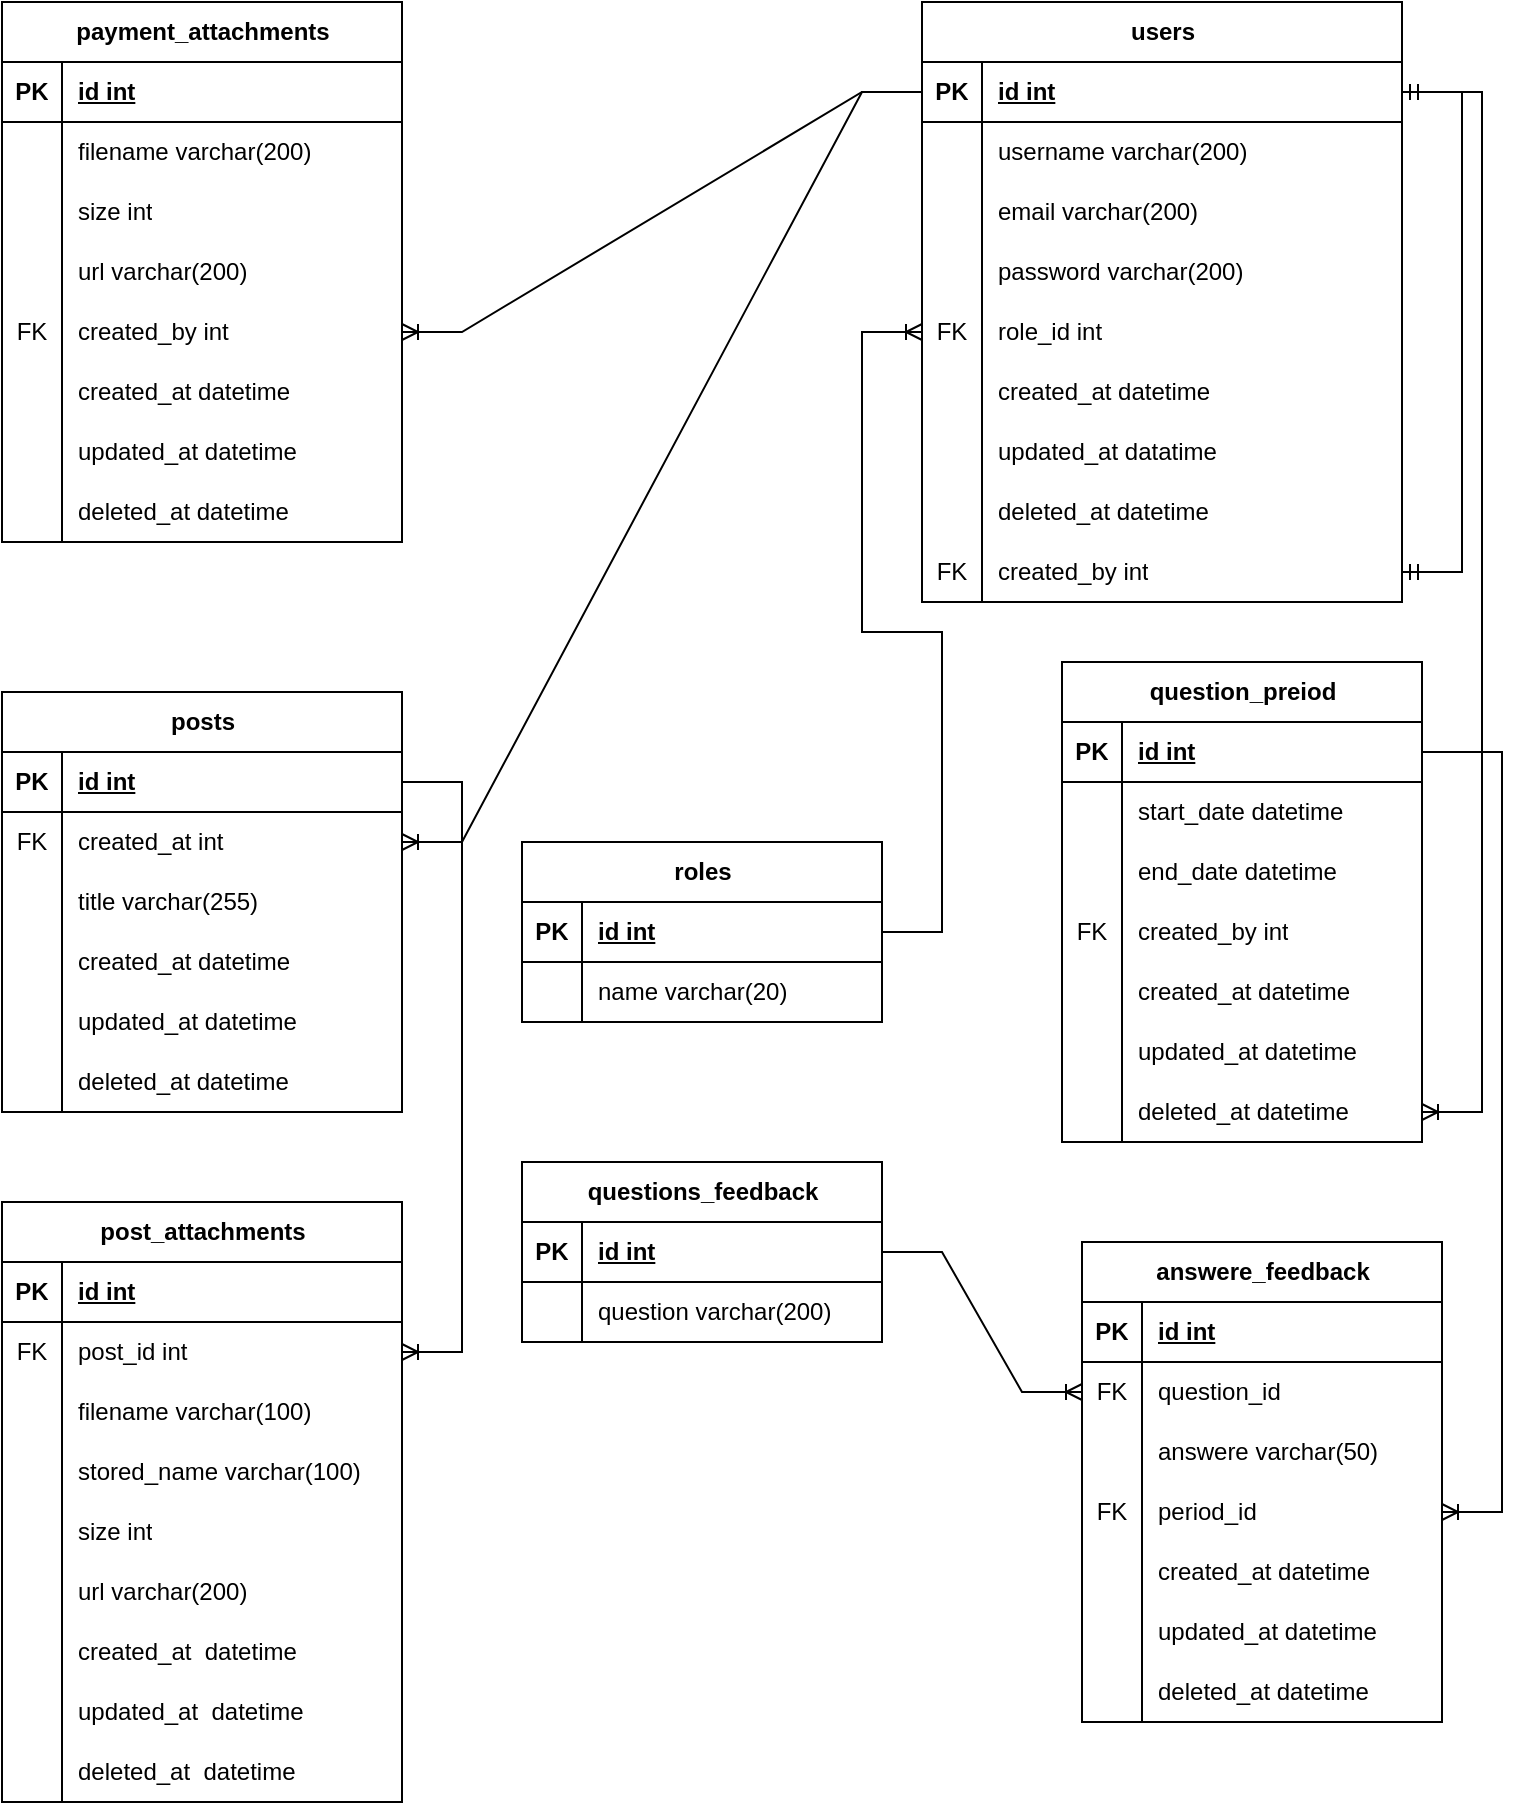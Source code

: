 <mxfile version="25.0.3">
  <diagram name="Page-1" id="FQ5EhRIwsLzQkJ-MNyWD">
    <mxGraphModel dx="1687" dy="973" grid="1" gridSize="10" guides="1" tooltips="1" connect="1" arrows="1" fold="1" page="1" pageScale="1" pageWidth="850" pageHeight="1100" math="0" shadow="0">
      <root>
        <mxCell id="0" />
        <mxCell id="1" parent="0" />
        <mxCell id="GuLS6aVp42RUinQGzhEC-1" value="users" style="shape=table;startSize=30;container=1;collapsible=1;childLayout=tableLayout;fixedRows=1;rowLines=0;fontStyle=1;align=center;resizeLast=1;html=1;" parent="1" vertex="1">
          <mxGeometry x="530" y="40" width="240" height="300" as="geometry" />
        </mxCell>
        <mxCell id="GuLS6aVp42RUinQGzhEC-2" value="" style="shape=tableRow;horizontal=0;startSize=0;swimlaneHead=0;swimlaneBody=0;fillColor=none;collapsible=0;dropTarget=0;points=[[0,0.5],[1,0.5]];portConstraint=eastwest;top=0;left=0;right=0;bottom=1;" parent="GuLS6aVp42RUinQGzhEC-1" vertex="1">
          <mxGeometry y="30" width="240" height="30" as="geometry" />
        </mxCell>
        <mxCell id="GuLS6aVp42RUinQGzhEC-3" value="PK" style="shape=partialRectangle;connectable=0;fillColor=none;top=0;left=0;bottom=0;right=0;fontStyle=1;overflow=hidden;whiteSpace=wrap;html=1;" parent="GuLS6aVp42RUinQGzhEC-2" vertex="1">
          <mxGeometry width="30" height="30" as="geometry">
            <mxRectangle width="30" height="30" as="alternateBounds" />
          </mxGeometry>
        </mxCell>
        <mxCell id="GuLS6aVp42RUinQGzhEC-4" value="id int" style="shape=partialRectangle;connectable=0;fillColor=none;top=0;left=0;bottom=0;right=0;align=left;spacingLeft=6;fontStyle=5;overflow=hidden;whiteSpace=wrap;html=1;" parent="GuLS6aVp42RUinQGzhEC-2" vertex="1">
          <mxGeometry x="30" width="210" height="30" as="geometry">
            <mxRectangle width="210" height="30" as="alternateBounds" />
          </mxGeometry>
        </mxCell>
        <mxCell id="GuLS6aVp42RUinQGzhEC-5" value="" style="shape=tableRow;horizontal=0;startSize=0;swimlaneHead=0;swimlaneBody=0;fillColor=none;collapsible=0;dropTarget=0;points=[[0,0.5],[1,0.5]];portConstraint=eastwest;top=0;left=0;right=0;bottom=0;" parent="GuLS6aVp42RUinQGzhEC-1" vertex="1">
          <mxGeometry y="60" width="240" height="30" as="geometry" />
        </mxCell>
        <mxCell id="GuLS6aVp42RUinQGzhEC-6" value="" style="shape=partialRectangle;connectable=0;fillColor=none;top=0;left=0;bottom=0;right=0;editable=1;overflow=hidden;whiteSpace=wrap;html=1;" parent="GuLS6aVp42RUinQGzhEC-5" vertex="1">
          <mxGeometry width="30" height="30" as="geometry">
            <mxRectangle width="30" height="30" as="alternateBounds" />
          </mxGeometry>
        </mxCell>
        <mxCell id="GuLS6aVp42RUinQGzhEC-7" value="username varchar(200)" style="shape=partialRectangle;connectable=0;fillColor=none;top=0;left=0;bottom=0;right=0;align=left;spacingLeft=6;overflow=hidden;whiteSpace=wrap;html=1;" parent="GuLS6aVp42RUinQGzhEC-5" vertex="1">
          <mxGeometry x="30" width="210" height="30" as="geometry">
            <mxRectangle width="210" height="30" as="alternateBounds" />
          </mxGeometry>
        </mxCell>
        <mxCell id="GuLS6aVp42RUinQGzhEC-8" value="" style="shape=tableRow;horizontal=0;startSize=0;swimlaneHead=0;swimlaneBody=0;fillColor=none;collapsible=0;dropTarget=0;points=[[0,0.5],[1,0.5]];portConstraint=eastwest;top=0;left=0;right=0;bottom=0;" parent="GuLS6aVp42RUinQGzhEC-1" vertex="1">
          <mxGeometry y="90" width="240" height="30" as="geometry" />
        </mxCell>
        <mxCell id="GuLS6aVp42RUinQGzhEC-9" value="" style="shape=partialRectangle;connectable=0;fillColor=none;top=0;left=0;bottom=0;right=0;editable=1;overflow=hidden;whiteSpace=wrap;html=1;" parent="GuLS6aVp42RUinQGzhEC-8" vertex="1">
          <mxGeometry width="30" height="30" as="geometry">
            <mxRectangle width="30" height="30" as="alternateBounds" />
          </mxGeometry>
        </mxCell>
        <mxCell id="GuLS6aVp42RUinQGzhEC-10" value="email varchar(200)" style="shape=partialRectangle;connectable=0;fillColor=none;top=0;left=0;bottom=0;right=0;align=left;spacingLeft=6;overflow=hidden;whiteSpace=wrap;html=1;" parent="GuLS6aVp42RUinQGzhEC-8" vertex="1">
          <mxGeometry x="30" width="210" height="30" as="geometry">
            <mxRectangle width="210" height="30" as="alternateBounds" />
          </mxGeometry>
        </mxCell>
        <mxCell id="GuLS6aVp42RUinQGzhEC-11" value="" style="shape=tableRow;horizontal=0;startSize=0;swimlaneHead=0;swimlaneBody=0;fillColor=none;collapsible=0;dropTarget=0;points=[[0,0.5],[1,0.5]];portConstraint=eastwest;top=0;left=0;right=0;bottom=0;" parent="GuLS6aVp42RUinQGzhEC-1" vertex="1">
          <mxGeometry y="120" width="240" height="30" as="geometry" />
        </mxCell>
        <mxCell id="GuLS6aVp42RUinQGzhEC-12" value="" style="shape=partialRectangle;connectable=0;fillColor=none;top=0;left=0;bottom=0;right=0;editable=1;overflow=hidden;whiteSpace=wrap;html=1;" parent="GuLS6aVp42RUinQGzhEC-11" vertex="1">
          <mxGeometry width="30" height="30" as="geometry">
            <mxRectangle width="30" height="30" as="alternateBounds" />
          </mxGeometry>
        </mxCell>
        <mxCell id="GuLS6aVp42RUinQGzhEC-13" value="password varchar(200)" style="shape=partialRectangle;connectable=0;fillColor=none;top=0;left=0;bottom=0;right=0;align=left;spacingLeft=6;overflow=hidden;whiteSpace=wrap;html=1;" parent="GuLS6aVp42RUinQGzhEC-11" vertex="1">
          <mxGeometry x="30" width="210" height="30" as="geometry">
            <mxRectangle width="210" height="30" as="alternateBounds" />
          </mxGeometry>
        </mxCell>
        <mxCell id="GuLS6aVp42RUinQGzhEC-14" value="" style="shape=tableRow;horizontal=0;startSize=0;swimlaneHead=0;swimlaneBody=0;fillColor=none;collapsible=0;dropTarget=0;points=[[0,0.5],[1,0.5]];portConstraint=eastwest;top=0;left=0;right=0;bottom=0;" parent="GuLS6aVp42RUinQGzhEC-1" vertex="1">
          <mxGeometry y="150" width="240" height="30" as="geometry" />
        </mxCell>
        <mxCell id="GuLS6aVp42RUinQGzhEC-15" value="FK" style="shape=partialRectangle;connectable=0;fillColor=none;top=0;left=0;bottom=0;right=0;editable=1;overflow=hidden;whiteSpace=wrap;html=1;" parent="GuLS6aVp42RUinQGzhEC-14" vertex="1">
          <mxGeometry width="30" height="30" as="geometry">
            <mxRectangle width="30" height="30" as="alternateBounds" />
          </mxGeometry>
        </mxCell>
        <mxCell id="GuLS6aVp42RUinQGzhEC-16" value="role_id int" style="shape=partialRectangle;connectable=0;fillColor=none;top=0;left=0;bottom=0;right=0;align=left;spacingLeft=6;overflow=hidden;whiteSpace=wrap;html=1;" parent="GuLS6aVp42RUinQGzhEC-14" vertex="1">
          <mxGeometry x="30" width="210" height="30" as="geometry">
            <mxRectangle width="210" height="30" as="alternateBounds" />
          </mxGeometry>
        </mxCell>
        <mxCell id="GuLS6aVp42RUinQGzhEC-17" value="" style="shape=tableRow;horizontal=0;startSize=0;swimlaneHead=0;swimlaneBody=0;fillColor=none;collapsible=0;dropTarget=0;points=[[0,0.5],[1,0.5]];portConstraint=eastwest;top=0;left=0;right=0;bottom=0;" parent="GuLS6aVp42RUinQGzhEC-1" vertex="1">
          <mxGeometry y="180" width="240" height="30" as="geometry" />
        </mxCell>
        <mxCell id="GuLS6aVp42RUinQGzhEC-18" value="" style="shape=partialRectangle;connectable=0;fillColor=none;top=0;left=0;bottom=0;right=0;editable=1;overflow=hidden;whiteSpace=wrap;html=1;" parent="GuLS6aVp42RUinQGzhEC-17" vertex="1">
          <mxGeometry width="30" height="30" as="geometry">
            <mxRectangle width="30" height="30" as="alternateBounds" />
          </mxGeometry>
        </mxCell>
        <mxCell id="GuLS6aVp42RUinQGzhEC-19" value="created_at datetime" style="shape=partialRectangle;connectable=0;fillColor=none;top=0;left=0;bottom=0;right=0;align=left;spacingLeft=6;overflow=hidden;whiteSpace=wrap;html=1;" parent="GuLS6aVp42RUinQGzhEC-17" vertex="1">
          <mxGeometry x="30" width="210" height="30" as="geometry">
            <mxRectangle width="210" height="30" as="alternateBounds" />
          </mxGeometry>
        </mxCell>
        <mxCell id="GuLS6aVp42RUinQGzhEC-20" value="" style="shape=tableRow;horizontal=0;startSize=0;swimlaneHead=0;swimlaneBody=0;fillColor=none;collapsible=0;dropTarget=0;points=[[0,0.5],[1,0.5]];portConstraint=eastwest;top=0;left=0;right=0;bottom=0;" parent="GuLS6aVp42RUinQGzhEC-1" vertex="1">
          <mxGeometry y="210" width="240" height="30" as="geometry" />
        </mxCell>
        <mxCell id="GuLS6aVp42RUinQGzhEC-21" value="" style="shape=partialRectangle;connectable=0;fillColor=none;top=0;left=0;bottom=0;right=0;editable=1;overflow=hidden;whiteSpace=wrap;html=1;" parent="GuLS6aVp42RUinQGzhEC-20" vertex="1">
          <mxGeometry width="30" height="30" as="geometry">
            <mxRectangle width="30" height="30" as="alternateBounds" />
          </mxGeometry>
        </mxCell>
        <mxCell id="GuLS6aVp42RUinQGzhEC-22" value="updated_at datatime" style="shape=partialRectangle;connectable=0;fillColor=none;top=0;left=0;bottom=0;right=0;align=left;spacingLeft=6;overflow=hidden;whiteSpace=wrap;html=1;" parent="GuLS6aVp42RUinQGzhEC-20" vertex="1">
          <mxGeometry x="30" width="210" height="30" as="geometry">
            <mxRectangle width="210" height="30" as="alternateBounds" />
          </mxGeometry>
        </mxCell>
        <mxCell id="GuLS6aVp42RUinQGzhEC-23" value="" style="shape=tableRow;horizontal=0;startSize=0;swimlaneHead=0;swimlaneBody=0;fillColor=none;collapsible=0;dropTarget=0;points=[[0,0.5],[1,0.5]];portConstraint=eastwest;top=0;left=0;right=0;bottom=0;" parent="GuLS6aVp42RUinQGzhEC-1" vertex="1">
          <mxGeometry y="240" width="240" height="30" as="geometry" />
        </mxCell>
        <mxCell id="GuLS6aVp42RUinQGzhEC-24" value="" style="shape=partialRectangle;connectable=0;fillColor=none;top=0;left=0;bottom=0;right=0;editable=1;overflow=hidden;whiteSpace=wrap;html=1;" parent="GuLS6aVp42RUinQGzhEC-23" vertex="1">
          <mxGeometry width="30" height="30" as="geometry">
            <mxRectangle width="30" height="30" as="alternateBounds" />
          </mxGeometry>
        </mxCell>
        <mxCell id="GuLS6aVp42RUinQGzhEC-25" value="deleted_at datetime" style="shape=partialRectangle;connectable=0;fillColor=none;top=0;left=0;bottom=0;right=0;align=left;spacingLeft=6;overflow=hidden;whiteSpace=wrap;html=1;" parent="GuLS6aVp42RUinQGzhEC-23" vertex="1">
          <mxGeometry x="30" width="210" height="30" as="geometry">
            <mxRectangle width="210" height="30" as="alternateBounds" />
          </mxGeometry>
        </mxCell>
        <mxCell id="GuLS6aVp42RUinQGzhEC-26" value="" style="shape=tableRow;horizontal=0;startSize=0;swimlaneHead=0;swimlaneBody=0;fillColor=none;collapsible=0;dropTarget=0;points=[[0,0.5],[1,0.5]];portConstraint=eastwest;top=0;left=0;right=0;bottom=0;" parent="GuLS6aVp42RUinQGzhEC-1" vertex="1">
          <mxGeometry y="270" width="240" height="30" as="geometry" />
        </mxCell>
        <mxCell id="GuLS6aVp42RUinQGzhEC-27" value="FK" style="shape=partialRectangle;connectable=0;fillColor=none;top=0;left=0;bottom=0;right=0;editable=1;overflow=hidden;whiteSpace=wrap;html=1;" parent="GuLS6aVp42RUinQGzhEC-26" vertex="1">
          <mxGeometry width="30" height="30" as="geometry">
            <mxRectangle width="30" height="30" as="alternateBounds" />
          </mxGeometry>
        </mxCell>
        <mxCell id="GuLS6aVp42RUinQGzhEC-28" value="created_by int" style="shape=partialRectangle;connectable=0;fillColor=none;top=0;left=0;bottom=0;right=0;align=left;spacingLeft=6;overflow=hidden;whiteSpace=wrap;html=1;" parent="GuLS6aVp42RUinQGzhEC-26" vertex="1">
          <mxGeometry x="30" width="210" height="30" as="geometry">
            <mxRectangle width="210" height="30" as="alternateBounds" />
          </mxGeometry>
        </mxCell>
        <mxCell id="GuLS6aVp42RUinQGzhEC-29" value="" style="edgeStyle=entityRelationEdgeStyle;fontSize=12;html=1;endArrow=ERmandOne;startArrow=ERmandOne;rounded=0;" parent="GuLS6aVp42RUinQGzhEC-1" source="GuLS6aVp42RUinQGzhEC-26" target="GuLS6aVp42RUinQGzhEC-2" edge="1">
          <mxGeometry width="100" height="100" relative="1" as="geometry">
            <mxPoint x="-110" y="270" as="sourcePoint" />
            <mxPoint x="-10" y="170" as="targetPoint" />
          </mxGeometry>
        </mxCell>
        <mxCell id="GuLS6aVp42RUinQGzhEC-30" value="questions_feedback" style="shape=table;startSize=30;container=1;collapsible=1;childLayout=tableLayout;fixedRows=1;rowLines=0;fontStyle=1;align=center;resizeLast=1;html=1;" parent="1" vertex="1">
          <mxGeometry x="330" y="620" width="180" height="90" as="geometry" />
        </mxCell>
        <mxCell id="GuLS6aVp42RUinQGzhEC-31" value="" style="shape=tableRow;horizontal=0;startSize=0;swimlaneHead=0;swimlaneBody=0;fillColor=none;collapsible=0;dropTarget=0;points=[[0,0.5],[1,0.5]];portConstraint=eastwest;top=0;left=0;right=0;bottom=1;" parent="GuLS6aVp42RUinQGzhEC-30" vertex="1">
          <mxGeometry y="30" width="180" height="30" as="geometry" />
        </mxCell>
        <mxCell id="GuLS6aVp42RUinQGzhEC-32" value="PK" style="shape=partialRectangle;connectable=0;fillColor=none;top=0;left=0;bottom=0;right=0;fontStyle=1;overflow=hidden;whiteSpace=wrap;html=1;" parent="GuLS6aVp42RUinQGzhEC-31" vertex="1">
          <mxGeometry width="30" height="30" as="geometry">
            <mxRectangle width="30" height="30" as="alternateBounds" />
          </mxGeometry>
        </mxCell>
        <mxCell id="GuLS6aVp42RUinQGzhEC-33" value="id int" style="shape=partialRectangle;connectable=0;fillColor=none;top=0;left=0;bottom=0;right=0;align=left;spacingLeft=6;fontStyle=5;overflow=hidden;whiteSpace=wrap;html=1;" parent="GuLS6aVp42RUinQGzhEC-31" vertex="1">
          <mxGeometry x="30" width="150" height="30" as="geometry">
            <mxRectangle width="150" height="30" as="alternateBounds" />
          </mxGeometry>
        </mxCell>
        <mxCell id="GuLS6aVp42RUinQGzhEC-34" value="" style="shape=tableRow;horizontal=0;startSize=0;swimlaneHead=0;swimlaneBody=0;fillColor=none;collapsible=0;dropTarget=0;points=[[0,0.5],[1,0.5]];portConstraint=eastwest;top=0;left=0;right=0;bottom=0;" parent="GuLS6aVp42RUinQGzhEC-30" vertex="1">
          <mxGeometry y="60" width="180" height="30" as="geometry" />
        </mxCell>
        <mxCell id="GuLS6aVp42RUinQGzhEC-35" value="" style="shape=partialRectangle;connectable=0;fillColor=none;top=0;left=0;bottom=0;right=0;editable=1;overflow=hidden;whiteSpace=wrap;html=1;" parent="GuLS6aVp42RUinQGzhEC-34" vertex="1">
          <mxGeometry width="30" height="30" as="geometry">
            <mxRectangle width="30" height="30" as="alternateBounds" />
          </mxGeometry>
        </mxCell>
        <mxCell id="GuLS6aVp42RUinQGzhEC-36" value="question varchar(200)" style="shape=partialRectangle;connectable=0;fillColor=none;top=0;left=0;bottom=0;right=0;align=left;spacingLeft=6;overflow=hidden;whiteSpace=wrap;html=1;" parent="GuLS6aVp42RUinQGzhEC-34" vertex="1">
          <mxGeometry x="30" width="150" height="30" as="geometry">
            <mxRectangle width="150" height="30" as="alternateBounds" />
          </mxGeometry>
        </mxCell>
        <mxCell id="GuLS6aVp42RUinQGzhEC-43" value="answere_feedback" style="shape=table;startSize=30;container=1;collapsible=1;childLayout=tableLayout;fixedRows=1;rowLines=0;fontStyle=1;align=center;resizeLast=1;html=1;" parent="1" vertex="1">
          <mxGeometry x="610" y="660" width="180" height="240" as="geometry" />
        </mxCell>
        <mxCell id="GuLS6aVp42RUinQGzhEC-44" value="" style="shape=tableRow;horizontal=0;startSize=0;swimlaneHead=0;swimlaneBody=0;fillColor=none;collapsible=0;dropTarget=0;points=[[0,0.5],[1,0.5]];portConstraint=eastwest;top=0;left=0;right=0;bottom=1;" parent="GuLS6aVp42RUinQGzhEC-43" vertex="1">
          <mxGeometry y="30" width="180" height="30" as="geometry" />
        </mxCell>
        <mxCell id="GuLS6aVp42RUinQGzhEC-45" value="PK" style="shape=partialRectangle;connectable=0;fillColor=none;top=0;left=0;bottom=0;right=0;fontStyle=1;overflow=hidden;whiteSpace=wrap;html=1;" parent="GuLS6aVp42RUinQGzhEC-44" vertex="1">
          <mxGeometry width="30" height="30" as="geometry">
            <mxRectangle width="30" height="30" as="alternateBounds" />
          </mxGeometry>
        </mxCell>
        <mxCell id="GuLS6aVp42RUinQGzhEC-46" value="id int" style="shape=partialRectangle;connectable=0;fillColor=none;top=0;left=0;bottom=0;right=0;align=left;spacingLeft=6;fontStyle=5;overflow=hidden;whiteSpace=wrap;html=1;" parent="GuLS6aVp42RUinQGzhEC-44" vertex="1">
          <mxGeometry x="30" width="150" height="30" as="geometry">
            <mxRectangle width="150" height="30" as="alternateBounds" />
          </mxGeometry>
        </mxCell>
        <mxCell id="GuLS6aVp42RUinQGzhEC-47" value="" style="shape=tableRow;horizontal=0;startSize=0;swimlaneHead=0;swimlaneBody=0;fillColor=none;collapsible=0;dropTarget=0;points=[[0,0.5],[1,0.5]];portConstraint=eastwest;top=0;left=0;right=0;bottom=0;" parent="GuLS6aVp42RUinQGzhEC-43" vertex="1">
          <mxGeometry y="60" width="180" height="30" as="geometry" />
        </mxCell>
        <mxCell id="GuLS6aVp42RUinQGzhEC-48" value="FK" style="shape=partialRectangle;connectable=0;fillColor=none;top=0;left=0;bottom=0;right=0;editable=1;overflow=hidden;whiteSpace=wrap;html=1;" parent="GuLS6aVp42RUinQGzhEC-47" vertex="1">
          <mxGeometry width="30" height="30" as="geometry">
            <mxRectangle width="30" height="30" as="alternateBounds" />
          </mxGeometry>
        </mxCell>
        <mxCell id="GuLS6aVp42RUinQGzhEC-49" value="question_id" style="shape=partialRectangle;connectable=0;fillColor=none;top=0;left=0;bottom=0;right=0;align=left;spacingLeft=6;overflow=hidden;whiteSpace=wrap;html=1;" parent="GuLS6aVp42RUinQGzhEC-47" vertex="1">
          <mxGeometry x="30" width="150" height="30" as="geometry">
            <mxRectangle width="150" height="30" as="alternateBounds" />
          </mxGeometry>
        </mxCell>
        <mxCell id="GuLS6aVp42RUinQGzhEC-50" value="" style="shape=tableRow;horizontal=0;startSize=0;swimlaneHead=0;swimlaneBody=0;fillColor=none;collapsible=0;dropTarget=0;points=[[0,0.5],[1,0.5]];portConstraint=eastwest;top=0;left=0;right=0;bottom=0;" parent="GuLS6aVp42RUinQGzhEC-43" vertex="1">
          <mxGeometry y="90" width="180" height="30" as="geometry" />
        </mxCell>
        <mxCell id="GuLS6aVp42RUinQGzhEC-51" value="" style="shape=partialRectangle;connectable=0;fillColor=none;top=0;left=0;bottom=0;right=0;editable=1;overflow=hidden;whiteSpace=wrap;html=1;" parent="GuLS6aVp42RUinQGzhEC-50" vertex="1">
          <mxGeometry width="30" height="30" as="geometry">
            <mxRectangle width="30" height="30" as="alternateBounds" />
          </mxGeometry>
        </mxCell>
        <mxCell id="GuLS6aVp42RUinQGzhEC-52" value="answere varchar(50)" style="shape=partialRectangle;connectable=0;fillColor=none;top=0;left=0;bottom=0;right=0;align=left;spacingLeft=6;overflow=hidden;whiteSpace=wrap;html=1;" parent="GuLS6aVp42RUinQGzhEC-50" vertex="1">
          <mxGeometry x="30" width="150" height="30" as="geometry">
            <mxRectangle width="150" height="30" as="alternateBounds" />
          </mxGeometry>
        </mxCell>
        <mxCell id="PtjU93Q8KW4eKUuIOEjS-34" value="" style="shape=tableRow;horizontal=0;startSize=0;swimlaneHead=0;swimlaneBody=0;fillColor=none;collapsible=0;dropTarget=0;points=[[0,0.5],[1,0.5]];portConstraint=eastwest;top=0;left=0;right=0;bottom=0;" vertex="1" parent="GuLS6aVp42RUinQGzhEC-43">
          <mxGeometry y="120" width="180" height="30" as="geometry" />
        </mxCell>
        <mxCell id="PtjU93Q8KW4eKUuIOEjS-35" value="FK" style="shape=partialRectangle;connectable=0;fillColor=none;top=0;left=0;bottom=0;right=0;editable=1;overflow=hidden;whiteSpace=wrap;html=1;" vertex="1" parent="PtjU93Q8KW4eKUuIOEjS-34">
          <mxGeometry width="30" height="30" as="geometry">
            <mxRectangle width="30" height="30" as="alternateBounds" />
          </mxGeometry>
        </mxCell>
        <mxCell id="PtjU93Q8KW4eKUuIOEjS-36" value="period_id" style="shape=partialRectangle;connectable=0;fillColor=none;top=0;left=0;bottom=0;right=0;align=left;spacingLeft=6;overflow=hidden;whiteSpace=wrap;html=1;" vertex="1" parent="PtjU93Q8KW4eKUuIOEjS-34">
          <mxGeometry x="30" width="150" height="30" as="geometry">
            <mxRectangle width="150" height="30" as="alternateBounds" />
          </mxGeometry>
        </mxCell>
        <mxCell id="GuLS6aVp42RUinQGzhEC-53" value="" style="shape=tableRow;horizontal=0;startSize=0;swimlaneHead=0;swimlaneBody=0;fillColor=none;collapsible=0;dropTarget=0;points=[[0,0.5],[1,0.5]];portConstraint=eastwest;top=0;left=0;right=0;bottom=0;" parent="GuLS6aVp42RUinQGzhEC-43" vertex="1">
          <mxGeometry y="150" width="180" height="30" as="geometry" />
        </mxCell>
        <mxCell id="GuLS6aVp42RUinQGzhEC-54" value="" style="shape=partialRectangle;connectable=0;fillColor=none;top=0;left=0;bottom=0;right=0;editable=1;overflow=hidden;whiteSpace=wrap;html=1;" parent="GuLS6aVp42RUinQGzhEC-53" vertex="1">
          <mxGeometry width="30" height="30" as="geometry">
            <mxRectangle width="30" height="30" as="alternateBounds" />
          </mxGeometry>
        </mxCell>
        <mxCell id="GuLS6aVp42RUinQGzhEC-55" value="created_at datetime" style="shape=partialRectangle;connectable=0;fillColor=none;top=0;left=0;bottom=0;right=0;align=left;spacingLeft=6;overflow=hidden;whiteSpace=wrap;html=1;" parent="GuLS6aVp42RUinQGzhEC-53" vertex="1">
          <mxGeometry x="30" width="150" height="30" as="geometry">
            <mxRectangle width="150" height="30" as="alternateBounds" />
          </mxGeometry>
        </mxCell>
        <mxCell id="PtjU93Q8KW4eKUuIOEjS-37" value="" style="shape=tableRow;horizontal=0;startSize=0;swimlaneHead=0;swimlaneBody=0;fillColor=none;collapsible=0;dropTarget=0;points=[[0,0.5],[1,0.5]];portConstraint=eastwest;top=0;left=0;right=0;bottom=0;" vertex="1" parent="GuLS6aVp42RUinQGzhEC-43">
          <mxGeometry y="180" width="180" height="30" as="geometry" />
        </mxCell>
        <mxCell id="PtjU93Q8KW4eKUuIOEjS-38" value="" style="shape=partialRectangle;connectable=0;fillColor=none;top=0;left=0;bottom=0;right=0;editable=1;overflow=hidden;whiteSpace=wrap;html=1;" vertex="1" parent="PtjU93Q8KW4eKUuIOEjS-37">
          <mxGeometry width="30" height="30" as="geometry">
            <mxRectangle width="30" height="30" as="alternateBounds" />
          </mxGeometry>
        </mxCell>
        <mxCell id="PtjU93Q8KW4eKUuIOEjS-39" value="updated_at datetime" style="shape=partialRectangle;connectable=0;fillColor=none;top=0;left=0;bottom=0;right=0;align=left;spacingLeft=6;overflow=hidden;whiteSpace=wrap;html=1;" vertex="1" parent="PtjU93Q8KW4eKUuIOEjS-37">
          <mxGeometry x="30" width="150" height="30" as="geometry">
            <mxRectangle width="150" height="30" as="alternateBounds" />
          </mxGeometry>
        </mxCell>
        <mxCell id="PtjU93Q8KW4eKUuIOEjS-40" value="" style="shape=tableRow;horizontal=0;startSize=0;swimlaneHead=0;swimlaneBody=0;fillColor=none;collapsible=0;dropTarget=0;points=[[0,0.5],[1,0.5]];portConstraint=eastwest;top=0;left=0;right=0;bottom=0;" vertex="1" parent="GuLS6aVp42RUinQGzhEC-43">
          <mxGeometry y="210" width="180" height="30" as="geometry" />
        </mxCell>
        <mxCell id="PtjU93Q8KW4eKUuIOEjS-41" value="" style="shape=partialRectangle;connectable=0;fillColor=none;top=0;left=0;bottom=0;right=0;editable=1;overflow=hidden;whiteSpace=wrap;html=1;" vertex="1" parent="PtjU93Q8KW4eKUuIOEjS-40">
          <mxGeometry width="30" height="30" as="geometry">
            <mxRectangle width="30" height="30" as="alternateBounds" />
          </mxGeometry>
        </mxCell>
        <mxCell id="PtjU93Q8KW4eKUuIOEjS-42" value="deleted_at datetime" style="shape=partialRectangle;connectable=0;fillColor=none;top=0;left=0;bottom=0;right=0;align=left;spacingLeft=6;overflow=hidden;whiteSpace=wrap;html=1;" vertex="1" parent="PtjU93Q8KW4eKUuIOEjS-40">
          <mxGeometry x="30" width="150" height="30" as="geometry">
            <mxRectangle width="150" height="30" as="alternateBounds" />
          </mxGeometry>
        </mxCell>
        <mxCell id="GuLS6aVp42RUinQGzhEC-69" value="question_preiod" style="shape=table;startSize=30;container=1;collapsible=1;childLayout=tableLayout;fixedRows=1;rowLines=0;fontStyle=1;align=center;resizeLast=1;html=1;" parent="1" vertex="1">
          <mxGeometry x="600" y="370" width="180" height="240" as="geometry" />
        </mxCell>
        <mxCell id="GuLS6aVp42RUinQGzhEC-70" value="" style="shape=tableRow;horizontal=0;startSize=0;swimlaneHead=0;swimlaneBody=0;fillColor=none;collapsible=0;dropTarget=0;points=[[0,0.5],[1,0.5]];portConstraint=eastwest;top=0;left=0;right=0;bottom=1;" parent="GuLS6aVp42RUinQGzhEC-69" vertex="1">
          <mxGeometry y="30" width="180" height="30" as="geometry" />
        </mxCell>
        <mxCell id="GuLS6aVp42RUinQGzhEC-71" value="PK" style="shape=partialRectangle;connectable=0;fillColor=none;top=0;left=0;bottom=0;right=0;fontStyle=1;overflow=hidden;whiteSpace=wrap;html=1;" parent="GuLS6aVp42RUinQGzhEC-70" vertex="1">
          <mxGeometry width="30" height="30" as="geometry">
            <mxRectangle width="30" height="30" as="alternateBounds" />
          </mxGeometry>
        </mxCell>
        <mxCell id="GuLS6aVp42RUinQGzhEC-72" value="id int" style="shape=partialRectangle;connectable=0;fillColor=none;top=0;left=0;bottom=0;right=0;align=left;spacingLeft=6;fontStyle=5;overflow=hidden;whiteSpace=wrap;html=1;" parent="GuLS6aVp42RUinQGzhEC-70" vertex="1">
          <mxGeometry x="30" width="150" height="30" as="geometry">
            <mxRectangle width="150" height="30" as="alternateBounds" />
          </mxGeometry>
        </mxCell>
        <mxCell id="GuLS6aVp42RUinQGzhEC-73" value="" style="shape=tableRow;horizontal=0;startSize=0;swimlaneHead=0;swimlaneBody=0;fillColor=none;collapsible=0;dropTarget=0;points=[[0,0.5],[1,0.5]];portConstraint=eastwest;top=0;left=0;right=0;bottom=0;" parent="GuLS6aVp42RUinQGzhEC-69" vertex="1">
          <mxGeometry y="60" width="180" height="30" as="geometry" />
        </mxCell>
        <mxCell id="GuLS6aVp42RUinQGzhEC-74" value="" style="shape=partialRectangle;connectable=0;fillColor=none;top=0;left=0;bottom=0;right=0;editable=1;overflow=hidden;whiteSpace=wrap;html=1;" parent="GuLS6aVp42RUinQGzhEC-73" vertex="1">
          <mxGeometry width="30" height="30" as="geometry">
            <mxRectangle width="30" height="30" as="alternateBounds" />
          </mxGeometry>
        </mxCell>
        <mxCell id="GuLS6aVp42RUinQGzhEC-75" value="start_date datetime" style="shape=partialRectangle;connectable=0;fillColor=none;top=0;left=0;bottom=0;right=0;align=left;spacingLeft=6;overflow=hidden;whiteSpace=wrap;html=1;" parent="GuLS6aVp42RUinQGzhEC-73" vertex="1">
          <mxGeometry x="30" width="150" height="30" as="geometry">
            <mxRectangle width="150" height="30" as="alternateBounds" />
          </mxGeometry>
        </mxCell>
        <mxCell id="GuLS6aVp42RUinQGzhEC-76" value="" style="shape=tableRow;horizontal=0;startSize=0;swimlaneHead=0;swimlaneBody=0;fillColor=none;collapsible=0;dropTarget=0;points=[[0,0.5],[1,0.5]];portConstraint=eastwest;top=0;left=0;right=0;bottom=0;" parent="GuLS6aVp42RUinQGzhEC-69" vertex="1">
          <mxGeometry y="90" width="180" height="30" as="geometry" />
        </mxCell>
        <mxCell id="GuLS6aVp42RUinQGzhEC-77" value="" style="shape=partialRectangle;connectable=0;fillColor=none;top=0;left=0;bottom=0;right=0;editable=1;overflow=hidden;whiteSpace=wrap;html=1;" parent="GuLS6aVp42RUinQGzhEC-76" vertex="1">
          <mxGeometry width="30" height="30" as="geometry">
            <mxRectangle width="30" height="30" as="alternateBounds" />
          </mxGeometry>
        </mxCell>
        <mxCell id="GuLS6aVp42RUinQGzhEC-78" value="end_date datetime" style="shape=partialRectangle;connectable=0;fillColor=none;top=0;left=0;bottom=0;right=0;align=left;spacingLeft=6;overflow=hidden;whiteSpace=wrap;html=1;" parent="GuLS6aVp42RUinQGzhEC-76" vertex="1">
          <mxGeometry x="30" width="150" height="30" as="geometry">
            <mxRectangle width="150" height="30" as="alternateBounds" />
          </mxGeometry>
        </mxCell>
        <mxCell id="PtjU93Q8KW4eKUuIOEjS-43" value="" style="shape=tableRow;horizontal=0;startSize=0;swimlaneHead=0;swimlaneBody=0;fillColor=none;collapsible=0;dropTarget=0;points=[[0,0.5],[1,0.5]];portConstraint=eastwest;top=0;left=0;right=0;bottom=0;" vertex="1" parent="GuLS6aVp42RUinQGzhEC-69">
          <mxGeometry y="120" width="180" height="30" as="geometry" />
        </mxCell>
        <mxCell id="PtjU93Q8KW4eKUuIOEjS-44" value="FK" style="shape=partialRectangle;connectable=0;fillColor=none;top=0;left=0;bottom=0;right=0;editable=1;overflow=hidden;whiteSpace=wrap;html=1;" vertex="1" parent="PtjU93Q8KW4eKUuIOEjS-43">
          <mxGeometry width="30" height="30" as="geometry">
            <mxRectangle width="30" height="30" as="alternateBounds" />
          </mxGeometry>
        </mxCell>
        <mxCell id="PtjU93Q8KW4eKUuIOEjS-45" value="created_by int" style="shape=partialRectangle;connectable=0;fillColor=none;top=0;left=0;bottom=0;right=0;align=left;spacingLeft=6;overflow=hidden;whiteSpace=wrap;html=1;" vertex="1" parent="PtjU93Q8KW4eKUuIOEjS-43">
          <mxGeometry x="30" width="150" height="30" as="geometry">
            <mxRectangle width="150" height="30" as="alternateBounds" />
          </mxGeometry>
        </mxCell>
        <mxCell id="PtjU93Q8KW4eKUuIOEjS-46" value="" style="shape=tableRow;horizontal=0;startSize=0;swimlaneHead=0;swimlaneBody=0;fillColor=none;collapsible=0;dropTarget=0;points=[[0,0.5],[1,0.5]];portConstraint=eastwest;top=0;left=0;right=0;bottom=0;" vertex="1" parent="GuLS6aVp42RUinQGzhEC-69">
          <mxGeometry y="150" width="180" height="30" as="geometry" />
        </mxCell>
        <mxCell id="PtjU93Q8KW4eKUuIOEjS-47" value="" style="shape=partialRectangle;connectable=0;fillColor=none;top=0;left=0;bottom=0;right=0;editable=1;overflow=hidden;whiteSpace=wrap;html=1;" vertex="1" parent="PtjU93Q8KW4eKUuIOEjS-46">
          <mxGeometry width="30" height="30" as="geometry">
            <mxRectangle width="30" height="30" as="alternateBounds" />
          </mxGeometry>
        </mxCell>
        <mxCell id="PtjU93Q8KW4eKUuIOEjS-48" value="created_at datetime" style="shape=partialRectangle;connectable=0;fillColor=none;top=0;left=0;bottom=0;right=0;align=left;spacingLeft=6;overflow=hidden;whiteSpace=wrap;html=1;" vertex="1" parent="PtjU93Q8KW4eKUuIOEjS-46">
          <mxGeometry x="30" width="150" height="30" as="geometry">
            <mxRectangle width="150" height="30" as="alternateBounds" />
          </mxGeometry>
        </mxCell>
        <mxCell id="PtjU93Q8KW4eKUuIOEjS-49" value="" style="shape=tableRow;horizontal=0;startSize=0;swimlaneHead=0;swimlaneBody=0;fillColor=none;collapsible=0;dropTarget=0;points=[[0,0.5],[1,0.5]];portConstraint=eastwest;top=0;left=0;right=0;bottom=0;" vertex="1" parent="GuLS6aVp42RUinQGzhEC-69">
          <mxGeometry y="180" width="180" height="30" as="geometry" />
        </mxCell>
        <mxCell id="PtjU93Q8KW4eKUuIOEjS-50" value="" style="shape=partialRectangle;connectable=0;fillColor=none;top=0;left=0;bottom=0;right=0;editable=1;overflow=hidden;whiteSpace=wrap;html=1;" vertex="1" parent="PtjU93Q8KW4eKUuIOEjS-49">
          <mxGeometry width="30" height="30" as="geometry">
            <mxRectangle width="30" height="30" as="alternateBounds" />
          </mxGeometry>
        </mxCell>
        <mxCell id="PtjU93Q8KW4eKUuIOEjS-51" value="updated_at datetime" style="shape=partialRectangle;connectable=0;fillColor=none;top=0;left=0;bottom=0;right=0;align=left;spacingLeft=6;overflow=hidden;whiteSpace=wrap;html=1;" vertex="1" parent="PtjU93Q8KW4eKUuIOEjS-49">
          <mxGeometry x="30" width="150" height="30" as="geometry">
            <mxRectangle width="150" height="30" as="alternateBounds" />
          </mxGeometry>
        </mxCell>
        <mxCell id="GuLS6aVp42RUinQGzhEC-82" value="" style="shape=tableRow;horizontal=0;startSize=0;swimlaneHead=0;swimlaneBody=0;fillColor=none;collapsible=0;dropTarget=0;points=[[0,0.5],[1,0.5]];portConstraint=eastwest;top=0;left=0;right=0;bottom=0;" parent="GuLS6aVp42RUinQGzhEC-69" vertex="1">
          <mxGeometry y="210" width="180" height="30" as="geometry" />
        </mxCell>
        <mxCell id="GuLS6aVp42RUinQGzhEC-83" value="" style="shape=partialRectangle;connectable=0;fillColor=none;top=0;left=0;bottom=0;right=0;editable=1;overflow=hidden;whiteSpace=wrap;html=1;" parent="GuLS6aVp42RUinQGzhEC-82" vertex="1">
          <mxGeometry width="30" height="30" as="geometry">
            <mxRectangle width="30" height="30" as="alternateBounds" />
          </mxGeometry>
        </mxCell>
        <mxCell id="GuLS6aVp42RUinQGzhEC-84" value="deleted_at datetime" style="shape=partialRectangle;connectable=0;fillColor=none;top=0;left=0;bottom=0;right=0;align=left;spacingLeft=6;overflow=hidden;whiteSpace=wrap;html=1;" parent="GuLS6aVp42RUinQGzhEC-82" vertex="1">
          <mxGeometry x="30" width="150" height="30" as="geometry">
            <mxRectangle width="150" height="30" as="alternateBounds" />
          </mxGeometry>
        </mxCell>
        <mxCell id="GuLS6aVp42RUinQGzhEC-85" value="" style="edgeStyle=entityRelationEdgeStyle;fontSize=12;html=1;endArrow=ERoneToMany;rounded=0;" parent="1" source="GuLS6aVp42RUinQGzhEC-2" target="GuLS6aVp42RUinQGzhEC-82" edge="1">
          <mxGeometry width="100" height="100" relative="1" as="geometry">
            <mxPoint x="390" y="880" as="sourcePoint" />
            <mxPoint x="490" y="780" as="targetPoint" />
          </mxGeometry>
        </mxCell>
        <mxCell id="GuLS6aVp42RUinQGzhEC-87" value="" style="edgeStyle=entityRelationEdgeStyle;fontSize=12;html=1;endArrow=ERoneToMany;rounded=0;" parent="1" source="GuLS6aVp42RUinQGzhEC-70" target="PtjU93Q8KW4eKUuIOEjS-34" edge="1">
          <mxGeometry width="100" height="100" relative="1" as="geometry">
            <mxPoint x="170" y="880" as="sourcePoint" />
            <mxPoint x="270" y="780" as="targetPoint" />
          </mxGeometry>
        </mxCell>
        <mxCell id="GuLS6aVp42RUinQGzhEC-89" value="" style="edgeStyle=entityRelationEdgeStyle;fontSize=12;html=1;endArrow=ERoneToMany;rounded=0;" parent="1" source="GuLS6aVp42RUinQGzhEC-31" target="GuLS6aVp42RUinQGzhEC-47" edge="1">
          <mxGeometry width="100" height="100" relative="1" as="geometry">
            <mxPoint x="400" y="980" as="sourcePoint" />
            <mxPoint x="500" y="880" as="targetPoint" />
          </mxGeometry>
        </mxCell>
        <mxCell id="GuLS6aVp42RUinQGzhEC-90" value="posts" style="shape=table;startSize=30;container=1;collapsible=1;childLayout=tableLayout;fixedRows=1;rowLines=0;fontStyle=1;align=center;resizeLast=1;html=1;" parent="1" vertex="1">
          <mxGeometry x="70" y="385" width="200" height="210" as="geometry" />
        </mxCell>
        <mxCell id="GuLS6aVp42RUinQGzhEC-91" value="" style="shape=tableRow;horizontal=0;startSize=0;swimlaneHead=0;swimlaneBody=0;fillColor=none;collapsible=0;dropTarget=0;points=[[0,0.5],[1,0.5]];portConstraint=eastwest;top=0;left=0;right=0;bottom=1;" parent="GuLS6aVp42RUinQGzhEC-90" vertex="1">
          <mxGeometry y="30" width="200" height="30" as="geometry" />
        </mxCell>
        <mxCell id="GuLS6aVp42RUinQGzhEC-92" value="PK" style="shape=partialRectangle;connectable=0;fillColor=none;top=0;left=0;bottom=0;right=0;fontStyle=1;overflow=hidden;whiteSpace=wrap;html=1;" parent="GuLS6aVp42RUinQGzhEC-91" vertex="1">
          <mxGeometry width="30" height="30" as="geometry">
            <mxRectangle width="30" height="30" as="alternateBounds" />
          </mxGeometry>
        </mxCell>
        <mxCell id="GuLS6aVp42RUinQGzhEC-93" value="id int" style="shape=partialRectangle;connectable=0;fillColor=none;top=0;left=0;bottom=0;right=0;align=left;spacingLeft=6;fontStyle=5;overflow=hidden;whiteSpace=wrap;html=1;" parent="GuLS6aVp42RUinQGzhEC-91" vertex="1">
          <mxGeometry x="30" width="170" height="30" as="geometry">
            <mxRectangle width="170" height="30" as="alternateBounds" />
          </mxGeometry>
        </mxCell>
        <mxCell id="GuLS6aVp42RUinQGzhEC-94" value="" style="shape=tableRow;horizontal=0;startSize=0;swimlaneHead=0;swimlaneBody=0;fillColor=none;collapsible=0;dropTarget=0;points=[[0,0.5],[1,0.5]];portConstraint=eastwest;top=0;left=0;right=0;bottom=0;" parent="GuLS6aVp42RUinQGzhEC-90" vertex="1">
          <mxGeometry y="60" width="200" height="30" as="geometry" />
        </mxCell>
        <mxCell id="GuLS6aVp42RUinQGzhEC-95" value="FK" style="shape=partialRectangle;connectable=0;fillColor=none;top=0;left=0;bottom=0;right=0;editable=1;overflow=hidden;whiteSpace=wrap;html=1;" parent="GuLS6aVp42RUinQGzhEC-94" vertex="1">
          <mxGeometry width="30" height="30" as="geometry">
            <mxRectangle width="30" height="30" as="alternateBounds" />
          </mxGeometry>
        </mxCell>
        <mxCell id="GuLS6aVp42RUinQGzhEC-96" value="created_at int" style="shape=partialRectangle;connectable=0;fillColor=none;top=0;left=0;bottom=0;right=0;align=left;spacingLeft=6;overflow=hidden;whiteSpace=wrap;html=1;" parent="GuLS6aVp42RUinQGzhEC-94" vertex="1">
          <mxGeometry x="30" width="170" height="30" as="geometry">
            <mxRectangle width="170" height="30" as="alternateBounds" />
          </mxGeometry>
        </mxCell>
        <mxCell id="PtjU93Q8KW4eKUuIOEjS-13" value="" style="shape=tableRow;horizontal=0;startSize=0;swimlaneHead=0;swimlaneBody=0;fillColor=none;collapsible=0;dropTarget=0;points=[[0,0.5],[1,0.5]];portConstraint=eastwest;top=0;left=0;right=0;bottom=0;" vertex="1" parent="GuLS6aVp42RUinQGzhEC-90">
          <mxGeometry y="90" width="200" height="30" as="geometry" />
        </mxCell>
        <mxCell id="PtjU93Q8KW4eKUuIOEjS-14" value="" style="shape=partialRectangle;connectable=0;fillColor=none;top=0;left=0;bottom=0;right=0;editable=1;overflow=hidden;whiteSpace=wrap;html=1;" vertex="1" parent="PtjU93Q8KW4eKUuIOEjS-13">
          <mxGeometry width="30" height="30" as="geometry">
            <mxRectangle width="30" height="30" as="alternateBounds" />
          </mxGeometry>
        </mxCell>
        <mxCell id="PtjU93Q8KW4eKUuIOEjS-15" value="title varchar(255)" style="shape=partialRectangle;connectable=0;fillColor=none;top=0;left=0;bottom=0;right=0;align=left;spacingLeft=6;overflow=hidden;whiteSpace=wrap;html=1;" vertex="1" parent="PtjU93Q8KW4eKUuIOEjS-13">
          <mxGeometry x="30" width="170" height="30" as="geometry">
            <mxRectangle width="170" height="30" as="alternateBounds" />
          </mxGeometry>
        </mxCell>
        <mxCell id="PtjU93Q8KW4eKUuIOEjS-16" value="" style="shape=tableRow;horizontal=0;startSize=0;swimlaneHead=0;swimlaneBody=0;fillColor=none;collapsible=0;dropTarget=0;points=[[0,0.5],[1,0.5]];portConstraint=eastwest;top=0;left=0;right=0;bottom=0;" vertex="1" parent="GuLS6aVp42RUinQGzhEC-90">
          <mxGeometry y="120" width="200" height="30" as="geometry" />
        </mxCell>
        <mxCell id="PtjU93Q8KW4eKUuIOEjS-17" value="" style="shape=partialRectangle;connectable=0;fillColor=none;top=0;left=0;bottom=0;right=0;editable=1;overflow=hidden;whiteSpace=wrap;html=1;" vertex="1" parent="PtjU93Q8KW4eKUuIOEjS-16">
          <mxGeometry width="30" height="30" as="geometry">
            <mxRectangle width="30" height="30" as="alternateBounds" />
          </mxGeometry>
        </mxCell>
        <mxCell id="PtjU93Q8KW4eKUuIOEjS-18" value="created_at datetime" style="shape=partialRectangle;connectable=0;fillColor=none;top=0;left=0;bottom=0;right=0;align=left;spacingLeft=6;overflow=hidden;whiteSpace=wrap;html=1;" vertex="1" parent="PtjU93Q8KW4eKUuIOEjS-16">
          <mxGeometry x="30" width="170" height="30" as="geometry">
            <mxRectangle width="170" height="30" as="alternateBounds" />
          </mxGeometry>
        </mxCell>
        <mxCell id="PtjU93Q8KW4eKUuIOEjS-19" value="" style="shape=tableRow;horizontal=0;startSize=0;swimlaneHead=0;swimlaneBody=0;fillColor=none;collapsible=0;dropTarget=0;points=[[0,0.5],[1,0.5]];portConstraint=eastwest;top=0;left=0;right=0;bottom=0;" vertex="1" parent="GuLS6aVp42RUinQGzhEC-90">
          <mxGeometry y="150" width="200" height="30" as="geometry" />
        </mxCell>
        <mxCell id="PtjU93Q8KW4eKUuIOEjS-20" value="" style="shape=partialRectangle;connectable=0;fillColor=none;top=0;left=0;bottom=0;right=0;editable=1;overflow=hidden;whiteSpace=wrap;html=1;" vertex="1" parent="PtjU93Q8KW4eKUuIOEjS-19">
          <mxGeometry width="30" height="30" as="geometry">
            <mxRectangle width="30" height="30" as="alternateBounds" />
          </mxGeometry>
        </mxCell>
        <mxCell id="PtjU93Q8KW4eKUuIOEjS-21" value="updated_at datetime" style="shape=partialRectangle;connectable=0;fillColor=none;top=0;left=0;bottom=0;right=0;align=left;spacingLeft=6;overflow=hidden;whiteSpace=wrap;html=1;" vertex="1" parent="PtjU93Q8KW4eKUuIOEjS-19">
          <mxGeometry x="30" width="170" height="30" as="geometry">
            <mxRectangle width="170" height="30" as="alternateBounds" />
          </mxGeometry>
        </mxCell>
        <mxCell id="GuLS6aVp42RUinQGzhEC-97" value="" style="shape=tableRow;horizontal=0;startSize=0;swimlaneHead=0;swimlaneBody=0;fillColor=none;collapsible=0;dropTarget=0;points=[[0,0.5],[1,0.5]];portConstraint=eastwest;top=0;left=0;right=0;bottom=0;" parent="GuLS6aVp42RUinQGzhEC-90" vertex="1">
          <mxGeometry y="180" width="200" height="30" as="geometry" />
        </mxCell>
        <mxCell id="GuLS6aVp42RUinQGzhEC-98" value="" style="shape=partialRectangle;connectable=0;fillColor=none;top=0;left=0;bottom=0;right=0;editable=1;overflow=hidden;whiteSpace=wrap;html=1;" parent="GuLS6aVp42RUinQGzhEC-97" vertex="1">
          <mxGeometry width="30" height="30" as="geometry">
            <mxRectangle width="30" height="30" as="alternateBounds" />
          </mxGeometry>
        </mxCell>
        <mxCell id="GuLS6aVp42RUinQGzhEC-99" value="deleted_at datetime" style="shape=partialRectangle;connectable=0;fillColor=none;top=0;left=0;bottom=0;right=0;align=left;spacingLeft=6;overflow=hidden;whiteSpace=wrap;html=1;" parent="GuLS6aVp42RUinQGzhEC-97" vertex="1">
          <mxGeometry x="30" width="170" height="30" as="geometry">
            <mxRectangle width="170" height="30" as="alternateBounds" />
          </mxGeometry>
        </mxCell>
        <mxCell id="GuLS6aVp42RUinQGzhEC-103" value="" style="edgeStyle=entityRelationEdgeStyle;fontSize=12;html=1;endArrow=ERoneToMany;rounded=0;" parent="1" source="GuLS6aVp42RUinQGzhEC-2" target="GuLS6aVp42RUinQGzhEC-94" edge="1">
          <mxGeometry width="100" height="100" relative="1" as="geometry">
            <mxPoint x="-180" y="930" as="sourcePoint" />
            <mxPoint x="-80" y="830" as="targetPoint" />
          </mxGeometry>
        </mxCell>
        <mxCell id="GuLS6aVp42RUinQGzhEC-104" value="post_attachments" style="shape=table;startSize=30;container=1;collapsible=1;childLayout=tableLayout;fixedRows=1;rowLines=0;fontStyle=1;align=center;resizeLast=1;html=1;" parent="1" vertex="1">
          <mxGeometry x="70" y="640" width="200" height="300" as="geometry" />
        </mxCell>
        <mxCell id="GuLS6aVp42RUinQGzhEC-105" value="" style="shape=tableRow;horizontal=0;startSize=0;swimlaneHead=0;swimlaneBody=0;fillColor=none;collapsible=0;dropTarget=0;points=[[0,0.5],[1,0.5]];portConstraint=eastwest;top=0;left=0;right=0;bottom=1;" parent="GuLS6aVp42RUinQGzhEC-104" vertex="1">
          <mxGeometry y="30" width="200" height="30" as="geometry" />
        </mxCell>
        <mxCell id="GuLS6aVp42RUinQGzhEC-106" value="PK" style="shape=partialRectangle;connectable=0;fillColor=none;top=0;left=0;bottom=0;right=0;fontStyle=1;overflow=hidden;whiteSpace=wrap;html=1;" parent="GuLS6aVp42RUinQGzhEC-105" vertex="1">
          <mxGeometry width="30" height="30" as="geometry">
            <mxRectangle width="30" height="30" as="alternateBounds" />
          </mxGeometry>
        </mxCell>
        <mxCell id="GuLS6aVp42RUinQGzhEC-107" value="id int" style="shape=partialRectangle;connectable=0;fillColor=none;top=0;left=0;bottom=0;right=0;align=left;spacingLeft=6;fontStyle=5;overflow=hidden;whiteSpace=wrap;html=1;" parent="GuLS6aVp42RUinQGzhEC-105" vertex="1">
          <mxGeometry x="30" width="170" height="30" as="geometry">
            <mxRectangle width="170" height="30" as="alternateBounds" />
          </mxGeometry>
        </mxCell>
        <mxCell id="GuLS6aVp42RUinQGzhEC-108" value="" style="shape=tableRow;horizontal=0;startSize=0;swimlaneHead=0;swimlaneBody=0;fillColor=none;collapsible=0;dropTarget=0;points=[[0,0.5],[1,0.5]];portConstraint=eastwest;top=0;left=0;right=0;bottom=0;" parent="GuLS6aVp42RUinQGzhEC-104" vertex="1">
          <mxGeometry y="60" width="200" height="30" as="geometry" />
        </mxCell>
        <mxCell id="GuLS6aVp42RUinQGzhEC-109" value="FK" style="shape=partialRectangle;connectable=0;fillColor=none;top=0;left=0;bottom=0;right=0;editable=1;overflow=hidden;whiteSpace=wrap;html=1;" parent="GuLS6aVp42RUinQGzhEC-108" vertex="1">
          <mxGeometry width="30" height="30" as="geometry">
            <mxRectangle width="30" height="30" as="alternateBounds" />
          </mxGeometry>
        </mxCell>
        <mxCell id="GuLS6aVp42RUinQGzhEC-110" value="post_id int" style="shape=partialRectangle;connectable=0;fillColor=none;top=0;left=0;bottom=0;right=0;align=left;spacingLeft=6;overflow=hidden;whiteSpace=wrap;html=1;" parent="GuLS6aVp42RUinQGzhEC-108" vertex="1">
          <mxGeometry x="30" width="170" height="30" as="geometry">
            <mxRectangle width="170" height="30" as="alternateBounds" />
          </mxGeometry>
        </mxCell>
        <mxCell id="GuLS6aVp42RUinQGzhEC-111" value="" style="shape=tableRow;horizontal=0;startSize=0;swimlaneHead=0;swimlaneBody=0;fillColor=none;collapsible=0;dropTarget=0;points=[[0,0.5],[1,0.5]];portConstraint=eastwest;top=0;left=0;right=0;bottom=0;" parent="GuLS6aVp42RUinQGzhEC-104" vertex="1">
          <mxGeometry y="90" width="200" height="30" as="geometry" />
        </mxCell>
        <mxCell id="GuLS6aVp42RUinQGzhEC-112" value="" style="shape=partialRectangle;connectable=0;fillColor=none;top=0;left=0;bottom=0;right=0;editable=1;overflow=hidden;whiteSpace=wrap;html=1;" parent="GuLS6aVp42RUinQGzhEC-111" vertex="1">
          <mxGeometry width="30" height="30" as="geometry">
            <mxRectangle width="30" height="30" as="alternateBounds" />
          </mxGeometry>
        </mxCell>
        <mxCell id="GuLS6aVp42RUinQGzhEC-113" value="filename varchar(100)" style="shape=partialRectangle;connectable=0;fillColor=none;top=0;left=0;bottom=0;right=0;align=left;spacingLeft=6;overflow=hidden;whiteSpace=wrap;html=1;" parent="GuLS6aVp42RUinQGzhEC-111" vertex="1">
          <mxGeometry x="30" width="170" height="30" as="geometry">
            <mxRectangle width="170" height="30" as="alternateBounds" />
          </mxGeometry>
        </mxCell>
        <mxCell id="PtjU93Q8KW4eKUuIOEjS-31" value="" style="shape=tableRow;horizontal=0;startSize=0;swimlaneHead=0;swimlaneBody=0;fillColor=none;collapsible=0;dropTarget=0;points=[[0,0.5],[1,0.5]];portConstraint=eastwest;top=0;left=0;right=0;bottom=0;" vertex="1" parent="GuLS6aVp42RUinQGzhEC-104">
          <mxGeometry y="120" width="200" height="30" as="geometry" />
        </mxCell>
        <mxCell id="PtjU93Q8KW4eKUuIOEjS-32" value="" style="shape=partialRectangle;connectable=0;fillColor=none;top=0;left=0;bottom=0;right=0;editable=1;overflow=hidden;whiteSpace=wrap;html=1;" vertex="1" parent="PtjU93Q8KW4eKUuIOEjS-31">
          <mxGeometry width="30" height="30" as="geometry">
            <mxRectangle width="30" height="30" as="alternateBounds" />
          </mxGeometry>
        </mxCell>
        <mxCell id="PtjU93Q8KW4eKUuIOEjS-33" value="stored_name varchar(100)" style="shape=partialRectangle;connectable=0;fillColor=none;top=0;left=0;bottom=0;right=0;align=left;spacingLeft=6;overflow=hidden;whiteSpace=wrap;html=1;" vertex="1" parent="PtjU93Q8KW4eKUuIOEjS-31">
          <mxGeometry x="30" width="170" height="30" as="geometry">
            <mxRectangle width="170" height="30" as="alternateBounds" />
          </mxGeometry>
        </mxCell>
        <mxCell id="GuLS6aVp42RUinQGzhEC-114" value="" style="shape=tableRow;horizontal=0;startSize=0;swimlaneHead=0;swimlaneBody=0;fillColor=none;collapsible=0;dropTarget=0;points=[[0,0.5],[1,0.5]];portConstraint=eastwest;top=0;left=0;right=0;bottom=0;" parent="GuLS6aVp42RUinQGzhEC-104" vertex="1">
          <mxGeometry y="150" width="200" height="30" as="geometry" />
        </mxCell>
        <mxCell id="GuLS6aVp42RUinQGzhEC-115" value="" style="shape=partialRectangle;connectable=0;fillColor=none;top=0;left=0;bottom=0;right=0;editable=1;overflow=hidden;whiteSpace=wrap;html=1;" parent="GuLS6aVp42RUinQGzhEC-114" vertex="1">
          <mxGeometry width="30" height="30" as="geometry">
            <mxRectangle width="30" height="30" as="alternateBounds" />
          </mxGeometry>
        </mxCell>
        <mxCell id="GuLS6aVp42RUinQGzhEC-116" value="size int" style="shape=partialRectangle;connectable=0;fillColor=none;top=0;left=0;bottom=0;right=0;align=left;spacingLeft=6;overflow=hidden;whiteSpace=wrap;html=1;" parent="GuLS6aVp42RUinQGzhEC-114" vertex="1">
          <mxGeometry x="30" width="170" height="30" as="geometry">
            <mxRectangle width="170" height="30" as="alternateBounds" />
          </mxGeometry>
        </mxCell>
        <mxCell id="PtjU93Q8KW4eKUuIOEjS-22" value="" style="shape=tableRow;horizontal=0;startSize=0;swimlaneHead=0;swimlaneBody=0;fillColor=none;collapsible=0;dropTarget=0;points=[[0,0.5],[1,0.5]];portConstraint=eastwest;top=0;left=0;right=0;bottom=0;" vertex="1" parent="GuLS6aVp42RUinQGzhEC-104">
          <mxGeometry y="180" width="200" height="30" as="geometry" />
        </mxCell>
        <mxCell id="PtjU93Q8KW4eKUuIOEjS-23" value="" style="shape=partialRectangle;connectable=0;fillColor=none;top=0;left=0;bottom=0;right=0;editable=1;overflow=hidden;whiteSpace=wrap;html=1;" vertex="1" parent="PtjU93Q8KW4eKUuIOEjS-22">
          <mxGeometry width="30" height="30" as="geometry">
            <mxRectangle width="30" height="30" as="alternateBounds" />
          </mxGeometry>
        </mxCell>
        <mxCell id="PtjU93Q8KW4eKUuIOEjS-24" value="url varchar(200)" style="shape=partialRectangle;connectable=0;fillColor=none;top=0;left=0;bottom=0;right=0;align=left;spacingLeft=6;overflow=hidden;whiteSpace=wrap;html=1;" vertex="1" parent="PtjU93Q8KW4eKUuIOEjS-22">
          <mxGeometry x="30" width="170" height="30" as="geometry">
            <mxRectangle width="170" height="30" as="alternateBounds" />
          </mxGeometry>
        </mxCell>
        <mxCell id="PtjU93Q8KW4eKUuIOEjS-25" value="" style="shape=tableRow;horizontal=0;startSize=0;swimlaneHead=0;swimlaneBody=0;fillColor=none;collapsible=0;dropTarget=0;points=[[0,0.5],[1,0.5]];portConstraint=eastwest;top=0;left=0;right=0;bottom=0;" vertex="1" parent="GuLS6aVp42RUinQGzhEC-104">
          <mxGeometry y="210" width="200" height="30" as="geometry" />
        </mxCell>
        <mxCell id="PtjU93Q8KW4eKUuIOEjS-26" value="" style="shape=partialRectangle;connectable=0;fillColor=none;top=0;left=0;bottom=0;right=0;editable=1;overflow=hidden;whiteSpace=wrap;html=1;" vertex="1" parent="PtjU93Q8KW4eKUuIOEjS-25">
          <mxGeometry width="30" height="30" as="geometry">
            <mxRectangle width="30" height="30" as="alternateBounds" />
          </mxGeometry>
        </mxCell>
        <mxCell id="PtjU93Q8KW4eKUuIOEjS-27" value="created_at&amp;nbsp; datetime" style="shape=partialRectangle;connectable=0;fillColor=none;top=0;left=0;bottom=0;right=0;align=left;spacingLeft=6;overflow=hidden;whiteSpace=wrap;html=1;" vertex="1" parent="PtjU93Q8KW4eKUuIOEjS-25">
          <mxGeometry x="30" width="170" height="30" as="geometry">
            <mxRectangle width="170" height="30" as="alternateBounds" />
          </mxGeometry>
        </mxCell>
        <mxCell id="PtjU93Q8KW4eKUuIOEjS-28" value="" style="shape=tableRow;horizontal=0;startSize=0;swimlaneHead=0;swimlaneBody=0;fillColor=none;collapsible=0;dropTarget=0;points=[[0,0.5],[1,0.5]];portConstraint=eastwest;top=0;left=0;right=0;bottom=0;" vertex="1" parent="GuLS6aVp42RUinQGzhEC-104">
          <mxGeometry y="240" width="200" height="30" as="geometry" />
        </mxCell>
        <mxCell id="PtjU93Q8KW4eKUuIOEjS-29" value="" style="shape=partialRectangle;connectable=0;fillColor=none;top=0;left=0;bottom=0;right=0;editable=1;overflow=hidden;whiteSpace=wrap;html=1;" vertex="1" parent="PtjU93Q8KW4eKUuIOEjS-28">
          <mxGeometry width="30" height="30" as="geometry">
            <mxRectangle width="30" height="30" as="alternateBounds" />
          </mxGeometry>
        </mxCell>
        <mxCell id="PtjU93Q8KW4eKUuIOEjS-30" value="updated_at&amp;nbsp; datetime" style="shape=partialRectangle;connectable=0;fillColor=none;top=0;left=0;bottom=0;right=0;align=left;spacingLeft=6;overflow=hidden;whiteSpace=wrap;html=1;" vertex="1" parent="PtjU93Q8KW4eKUuIOEjS-28">
          <mxGeometry x="30" width="170" height="30" as="geometry">
            <mxRectangle width="170" height="30" as="alternateBounds" />
          </mxGeometry>
        </mxCell>
        <mxCell id="GuLS6aVp42RUinQGzhEC-118" value="" style="shape=tableRow;horizontal=0;startSize=0;swimlaneHead=0;swimlaneBody=0;fillColor=none;collapsible=0;dropTarget=0;points=[[0,0.5],[1,0.5]];portConstraint=eastwest;top=0;left=0;right=0;bottom=0;" parent="GuLS6aVp42RUinQGzhEC-104" vertex="1">
          <mxGeometry y="270" width="200" height="30" as="geometry" />
        </mxCell>
        <mxCell id="GuLS6aVp42RUinQGzhEC-119" value="" style="shape=partialRectangle;connectable=0;fillColor=none;top=0;left=0;bottom=0;right=0;editable=1;overflow=hidden;whiteSpace=wrap;html=1;" parent="GuLS6aVp42RUinQGzhEC-118" vertex="1">
          <mxGeometry width="30" height="30" as="geometry">
            <mxRectangle width="30" height="30" as="alternateBounds" />
          </mxGeometry>
        </mxCell>
        <mxCell id="GuLS6aVp42RUinQGzhEC-120" value="deleted_at&amp;nbsp; datetime" style="shape=partialRectangle;connectable=0;fillColor=none;top=0;left=0;bottom=0;right=0;align=left;spacingLeft=6;overflow=hidden;whiteSpace=wrap;html=1;" parent="GuLS6aVp42RUinQGzhEC-118" vertex="1">
          <mxGeometry x="30" width="170" height="30" as="geometry">
            <mxRectangle width="170" height="30" as="alternateBounds" />
          </mxGeometry>
        </mxCell>
        <mxCell id="GuLS6aVp42RUinQGzhEC-117" value="" style="edgeStyle=entityRelationEdgeStyle;fontSize=12;html=1;endArrow=ERoneToMany;rounded=0;" parent="1" source="GuLS6aVp42RUinQGzhEC-91" target="GuLS6aVp42RUinQGzhEC-108" edge="1">
          <mxGeometry width="100" height="100" relative="1" as="geometry">
            <mxPoint x="-230" y="720" as="sourcePoint" />
            <mxPoint x="-130" y="620" as="targetPoint" />
          </mxGeometry>
        </mxCell>
        <mxCell id="GuLS6aVp42RUinQGzhEC-121" value="payment_attachments" style="shape=table;startSize=30;container=1;collapsible=1;childLayout=tableLayout;fixedRows=1;rowLines=0;fontStyle=1;align=center;resizeLast=1;html=1;" parent="1" vertex="1">
          <mxGeometry x="70" y="40" width="200" height="270" as="geometry" />
        </mxCell>
        <mxCell id="GuLS6aVp42RUinQGzhEC-122" value="" style="shape=tableRow;horizontal=0;startSize=0;swimlaneHead=0;swimlaneBody=0;fillColor=none;collapsible=0;dropTarget=0;points=[[0,0.5],[1,0.5]];portConstraint=eastwest;top=0;left=0;right=0;bottom=1;" parent="GuLS6aVp42RUinQGzhEC-121" vertex="1">
          <mxGeometry y="30" width="200" height="30" as="geometry" />
        </mxCell>
        <mxCell id="GuLS6aVp42RUinQGzhEC-123" value="PK" style="shape=partialRectangle;connectable=0;fillColor=none;top=0;left=0;bottom=0;right=0;fontStyle=1;overflow=hidden;whiteSpace=wrap;html=1;" parent="GuLS6aVp42RUinQGzhEC-122" vertex="1">
          <mxGeometry width="30" height="30" as="geometry">
            <mxRectangle width="30" height="30" as="alternateBounds" />
          </mxGeometry>
        </mxCell>
        <mxCell id="GuLS6aVp42RUinQGzhEC-124" value="id int" style="shape=partialRectangle;connectable=0;fillColor=none;top=0;left=0;bottom=0;right=0;align=left;spacingLeft=6;fontStyle=5;overflow=hidden;whiteSpace=wrap;html=1;" parent="GuLS6aVp42RUinQGzhEC-122" vertex="1">
          <mxGeometry x="30" width="170" height="30" as="geometry">
            <mxRectangle width="170" height="30" as="alternateBounds" />
          </mxGeometry>
        </mxCell>
        <mxCell id="GuLS6aVp42RUinQGzhEC-125" value="" style="shape=tableRow;horizontal=0;startSize=0;swimlaneHead=0;swimlaneBody=0;fillColor=none;collapsible=0;dropTarget=0;points=[[0,0.5],[1,0.5]];portConstraint=eastwest;top=0;left=0;right=0;bottom=0;" parent="GuLS6aVp42RUinQGzhEC-121" vertex="1">
          <mxGeometry y="60" width="200" height="30" as="geometry" />
        </mxCell>
        <mxCell id="GuLS6aVp42RUinQGzhEC-126" value="" style="shape=partialRectangle;connectable=0;fillColor=none;top=0;left=0;bottom=0;right=0;editable=1;overflow=hidden;whiteSpace=wrap;html=1;" parent="GuLS6aVp42RUinQGzhEC-125" vertex="1">
          <mxGeometry width="30" height="30" as="geometry">
            <mxRectangle width="30" height="30" as="alternateBounds" />
          </mxGeometry>
        </mxCell>
        <mxCell id="GuLS6aVp42RUinQGzhEC-127" value="filename varchar(200)" style="shape=partialRectangle;connectable=0;fillColor=none;top=0;left=0;bottom=0;right=0;align=left;spacingLeft=6;overflow=hidden;whiteSpace=wrap;html=1;" parent="GuLS6aVp42RUinQGzhEC-125" vertex="1">
          <mxGeometry x="30" width="170" height="30" as="geometry">
            <mxRectangle width="170" height="30" as="alternateBounds" />
          </mxGeometry>
        </mxCell>
        <mxCell id="GuLS6aVp42RUinQGzhEC-128" value="" style="shape=tableRow;horizontal=0;startSize=0;swimlaneHead=0;swimlaneBody=0;fillColor=none;collapsible=0;dropTarget=0;points=[[0,0.5],[1,0.5]];portConstraint=eastwest;top=0;left=0;right=0;bottom=0;" parent="GuLS6aVp42RUinQGzhEC-121" vertex="1">
          <mxGeometry y="90" width="200" height="30" as="geometry" />
        </mxCell>
        <mxCell id="GuLS6aVp42RUinQGzhEC-129" value="" style="shape=partialRectangle;connectable=0;fillColor=none;top=0;left=0;bottom=0;right=0;editable=1;overflow=hidden;whiteSpace=wrap;html=1;" parent="GuLS6aVp42RUinQGzhEC-128" vertex="1">
          <mxGeometry width="30" height="30" as="geometry">
            <mxRectangle width="30" height="30" as="alternateBounds" />
          </mxGeometry>
        </mxCell>
        <mxCell id="GuLS6aVp42RUinQGzhEC-130" value="size int" style="shape=partialRectangle;connectable=0;fillColor=none;top=0;left=0;bottom=0;right=0;align=left;spacingLeft=6;overflow=hidden;whiteSpace=wrap;html=1;" parent="GuLS6aVp42RUinQGzhEC-128" vertex="1">
          <mxGeometry x="30" width="170" height="30" as="geometry">
            <mxRectangle width="170" height="30" as="alternateBounds" />
          </mxGeometry>
        </mxCell>
        <mxCell id="GuLS6aVp42RUinQGzhEC-131" value="" style="shape=tableRow;horizontal=0;startSize=0;swimlaneHead=0;swimlaneBody=0;fillColor=none;collapsible=0;dropTarget=0;points=[[0,0.5],[1,0.5]];portConstraint=eastwest;top=0;left=0;right=0;bottom=0;" parent="GuLS6aVp42RUinQGzhEC-121" vertex="1">
          <mxGeometry y="120" width="200" height="30" as="geometry" />
        </mxCell>
        <mxCell id="GuLS6aVp42RUinQGzhEC-132" value="" style="shape=partialRectangle;connectable=0;fillColor=none;top=0;left=0;bottom=0;right=0;editable=1;overflow=hidden;whiteSpace=wrap;html=1;" parent="GuLS6aVp42RUinQGzhEC-131" vertex="1">
          <mxGeometry width="30" height="30" as="geometry">
            <mxRectangle width="30" height="30" as="alternateBounds" />
          </mxGeometry>
        </mxCell>
        <mxCell id="GuLS6aVp42RUinQGzhEC-133" value="url varchar(200)" style="shape=partialRectangle;connectable=0;fillColor=none;top=0;left=0;bottom=0;right=0;align=left;spacingLeft=6;overflow=hidden;whiteSpace=wrap;html=1;" parent="GuLS6aVp42RUinQGzhEC-131" vertex="1">
          <mxGeometry x="30" width="170" height="30" as="geometry">
            <mxRectangle width="170" height="30" as="alternateBounds" />
          </mxGeometry>
        </mxCell>
        <mxCell id="PtjU93Q8KW4eKUuIOEjS-1" value="" style="shape=tableRow;horizontal=0;startSize=0;swimlaneHead=0;swimlaneBody=0;fillColor=none;collapsible=0;dropTarget=0;points=[[0,0.5],[1,0.5]];portConstraint=eastwest;top=0;left=0;right=0;bottom=0;" vertex="1" parent="GuLS6aVp42RUinQGzhEC-121">
          <mxGeometry y="150" width="200" height="30" as="geometry" />
        </mxCell>
        <mxCell id="PtjU93Q8KW4eKUuIOEjS-2" value="FK" style="shape=partialRectangle;connectable=0;fillColor=none;top=0;left=0;bottom=0;right=0;editable=1;overflow=hidden;whiteSpace=wrap;html=1;" vertex="1" parent="PtjU93Q8KW4eKUuIOEjS-1">
          <mxGeometry width="30" height="30" as="geometry">
            <mxRectangle width="30" height="30" as="alternateBounds" />
          </mxGeometry>
        </mxCell>
        <mxCell id="PtjU93Q8KW4eKUuIOEjS-3" value="created_by int&amp;nbsp;" style="shape=partialRectangle;connectable=0;fillColor=none;top=0;left=0;bottom=0;right=0;align=left;spacingLeft=6;overflow=hidden;whiteSpace=wrap;html=1;" vertex="1" parent="PtjU93Q8KW4eKUuIOEjS-1">
          <mxGeometry x="30" width="170" height="30" as="geometry">
            <mxRectangle width="170" height="30" as="alternateBounds" />
          </mxGeometry>
        </mxCell>
        <mxCell id="PtjU93Q8KW4eKUuIOEjS-4" value="" style="shape=tableRow;horizontal=0;startSize=0;swimlaneHead=0;swimlaneBody=0;fillColor=none;collapsible=0;dropTarget=0;points=[[0,0.5],[1,0.5]];portConstraint=eastwest;top=0;left=0;right=0;bottom=0;" vertex="1" parent="GuLS6aVp42RUinQGzhEC-121">
          <mxGeometry y="180" width="200" height="30" as="geometry" />
        </mxCell>
        <mxCell id="PtjU93Q8KW4eKUuIOEjS-5" value="" style="shape=partialRectangle;connectable=0;fillColor=none;top=0;left=0;bottom=0;right=0;editable=1;overflow=hidden;whiteSpace=wrap;html=1;" vertex="1" parent="PtjU93Q8KW4eKUuIOEjS-4">
          <mxGeometry width="30" height="30" as="geometry">
            <mxRectangle width="30" height="30" as="alternateBounds" />
          </mxGeometry>
        </mxCell>
        <mxCell id="PtjU93Q8KW4eKUuIOEjS-6" value="created_at datetime" style="shape=partialRectangle;connectable=0;fillColor=none;top=0;left=0;bottom=0;right=0;align=left;spacingLeft=6;overflow=hidden;whiteSpace=wrap;html=1;" vertex="1" parent="PtjU93Q8KW4eKUuIOEjS-4">
          <mxGeometry x="30" width="170" height="30" as="geometry">
            <mxRectangle width="170" height="30" as="alternateBounds" />
          </mxGeometry>
        </mxCell>
        <mxCell id="PtjU93Q8KW4eKUuIOEjS-7" value="" style="shape=tableRow;horizontal=0;startSize=0;swimlaneHead=0;swimlaneBody=0;fillColor=none;collapsible=0;dropTarget=0;points=[[0,0.5],[1,0.5]];portConstraint=eastwest;top=0;left=0;right=0;bottom=0;" vertex="1" parent="GuLS6aVp42RUinQGzhEC-121">
          <mxGeometry y="210" width="200" height="30" as="geometry" />
        </mxCell>
        <mxCell id="PtjU93Q8KW4eKUuIOEjS-8" value="" style="shape=partialRectangle;connectable=0;fillColor=none;top=0;left=0;bottom=0;right=0;editable=1;overflow=hidden;whiteSpace=wrap;html=1;" vertex="1" parent="PtjU93Q8KW4eKUuIOEjS-7">
          <mxGeometry width="30" height="30" as="geometry">
            <mxRectangle width="30" height="30" as="alternateBounds" />
          </mxGeometry>
        </mxCell>
        <mxCell id="PtjU93Q8KW4eKUuIOEjS-9" value="updated_at datetime" style="shape=partialRectangle;connectable=0;fillColor=none;top=0;left=0;bottom=0;right=0;align=left;spacingLeft=6;overflow=hidden;whiteSpace=wrap;html=1;" vertex="1" parent="PtjU93Q8KW4eKUuIOEjS-7">
          <mxGeometry x="30" width="170" height="30" as="geometry">
            <mxRectangle width="170" height="30" as="alternateBounds" />
          </mxGeometry>
        </mxCell>
        <mxCell id="PtjU93Q8KW4eKUuIOEjS-10" value="" style="shape=tableRow;horizontal=0;startSize=0;swimlaneHead=0;swimlaneBody=0;fillColor=none;collapsible=0;dropTarget=0;points=[[0,0.5],[1,0.5]];portConstraint=eastwest;top=0;left=0;right=0;bottom=0;" vertex="1" parent="GuLS6aVp42RUinQGzhEC-121">
          <mxGeometry y="240" width="200" height="30" as="geometry" />
        </mxCell>
        <mxCell id="PtjU93Q8KW4eKUuIOEjS-11" value="" style="shape=partialRectangle;connectable=0;fillColor=none;top=0;left=0;bottom=0;right=0;editable=1;overflow=hidden;whiteSpace=wrap;html=1;" vertex="1" parent="PtjU93Q8KW4eKUuIOEjS-10">
          <mxGeometry width="30" height="30" as="geometry">
            <mxRectangle width="30" height="30" as="alternateBounds" />
          </mxGeometry>
        </mxCell>
        <mxCell id="PtjU93Q8KW4eKUuIOEjS-12" value="deleted_at datetime" style="shape=partialRectangle;connectable=0;fillColor=none;top=0;left=0;bottom=0;right=0;align=left;spacingLeft=6;overflow=hidden;whiteSpace=wrap;html=1;" vertex="1" parent="PtjU93Q8KW4eKUuIOEjS-10">
          <mxGeometry x="30" width="170" height="30" as="geometry">
            <mxRectangle width="170" height="30" as="alternateBounds" />
          </mxGeometry>
        </mxCell>
        <mxCell id="PSN_x4vEom96eNnqVrv0-17" value="" style="edgeStyle=entityRelationEdgeStyle;fontSize=12;html=1;endArrow=ERoneToMany;rounded=0;" parent="1" source="GuLS6aVp42RUinQGzhEC-2" target="PtjU93Q8KW4eKUuIOEjS-1" edge="1">
          <mxGeometry width="100" height="100" relative="1" as="geometry">
            <mxPoint x="-210" y="370" as="sourcePoint" />
            <mxPoint x="-110" y="270" as="targetPoint" />
          </mxGeometry>
        </mxCell>
        <mxCell id="PtjU93Q8KW4eKUuIOEjS-52" value="roles" style="shape=table;startSize=30;container=1;collapsible=1;childLayout=tableLayout;fixedRows=1;rowLines=0;fontStyle=1;align=center;resizeLast=1;html=1;" vertex="1" parent="1">
          <mxGeometry x="330" y="460" width="180" height="90" as="geometry" />
        </mxCell>
        <mxCell id="PtjU93Q8KW4eKUuIOEjS-53" value="" style="shape=tableRow;horizontal=0;startSize=0;swimlaneHead=0;swimlaneBody=0;fillColor=none;collapsible=0;dropTarget=0;points=[[0,0.5],[1,0.5]];portConstraint=eastwest;top=0;left=0;right=0;bottom=1;" vertex="1" parent="PtjU93Q8KW4eKUuIOEjS-52">
          <mxGeometry y="30" width="180" height="30" as="geometry" />
        </mxCell>
        <mxCell id="PtjU93Q8KW4eKUuIOEjS-54" value="PK" style="shape=partialRectangle;connectable=0;fillColor=none;top=0;left=0;bottom=0;right=0;fontStyle=1;overflow=hidden;whiteSpace=wrap;html=1;" vertex="1" parent="PtjU93Q8KW4eKUuIOEjS-53">
          <mxGeometry width="30" height="30" as="geometry">
            <mxRectangle width="30" height="30" as="alternateBounds" />
          </mxGeometry>
        </mxCell>
        <mxCell id="PtjU93Q8KW4eKUuIOEjS-55" value="id int" style="shape=partialRectangle;connectable=0;fillColor=none;top=0;left=0;bottom=0;right=0;align=left;spacingLeft=6;fontStyle=5;overflow=hidden;whiteSpace=wrap;html=1;" vertex="1" parent="PtjU93Q8KW4eKUuIOEjS-53">
          <mxGeometry x="30" width="150" height="30" as="geometry">
            <mxRectangle width="150" height="30" as="alternateBounds" />
          </mxGeometry>
        </mxCell>
        <mxCell id="PtjU93Q8KW4eKUuIOEjS-56" value="" style="shape=tableRow;horizontal=0;startSize=0;swimlaneHead=0;swimlaneBody=0;fillColor=none;collapsible=0;dropTarget=0;points=[[0,0.5],[1,0.5]];portConstraint=eastwest;top=0;left=0;right=0;bottom=0;" vertex="1" parent="PtjU93Q8KW4eKUuIOEjS-52">
          <mxGeometry y="60" width="180" height="30" as="geometry" />
        </mxCell>
        <mxCell id="PtjU93Q8KW4eKUuIOEjS-57" value="" style="shape=partialRectangle;connectable=0;fillColor=none;top=0;left=0;bottom=0;right=0;editable=1;overflow=hidden;whiteSpace=wrap;html=1;" vertex="1" parent="PtjU93Q8KW4eKUuIOEjS-56">
          <mxGeometry width="30" height="30" as="geometry">
            <mxRectangle width="30" height="30" as="alternateBounds" />
          </mxGeometry>
        </mxCell>
        <mxCell id="PtjU93Q8KW4eKUuIOEjS-58" value="name varchar(20)" style="shape=partialRectangle;connectable=0;fillColor=none;top=0;left=0;bottom=0;right=0;align=left;spacingLeft=6;overflow=hidden;whiteSpace=wrap;html=1;" vertex="1" parent="PtjU93Q8KW4eKUuIOEjS-56">
          <mxGeometry x="30" width="150" height="30" as="geometry">
            <mxRectangle width="150" height="30" as="alternateBounds" />
          </mxGeometry>
        </mxCell>
        <mxCell id="PtjU93Q8KW4eKUuIOEjS-65" value="" style="edgeStyle=entityRelationEdgeStyle;fontSize=12;html=1;endArrow=ERoneToMany;rounded=0;" edge="1" parent="1" source="PtjU93Q8KW4eKUuIOEjS-53" target="GuLS6aVp42RUinQGzhEC-14">
          <mxGeometry width="100" height="100" relative="1" as="geometry">
            <mxPoint x="350" y="460" as="sourcePoint" />
            <mxPoint x="450" y="360" as="targetPoint" />
          </mxGeometry>
        </mxCell>
      </root>
    </mxGraphModel>
  </diagram>
</mxfile>
